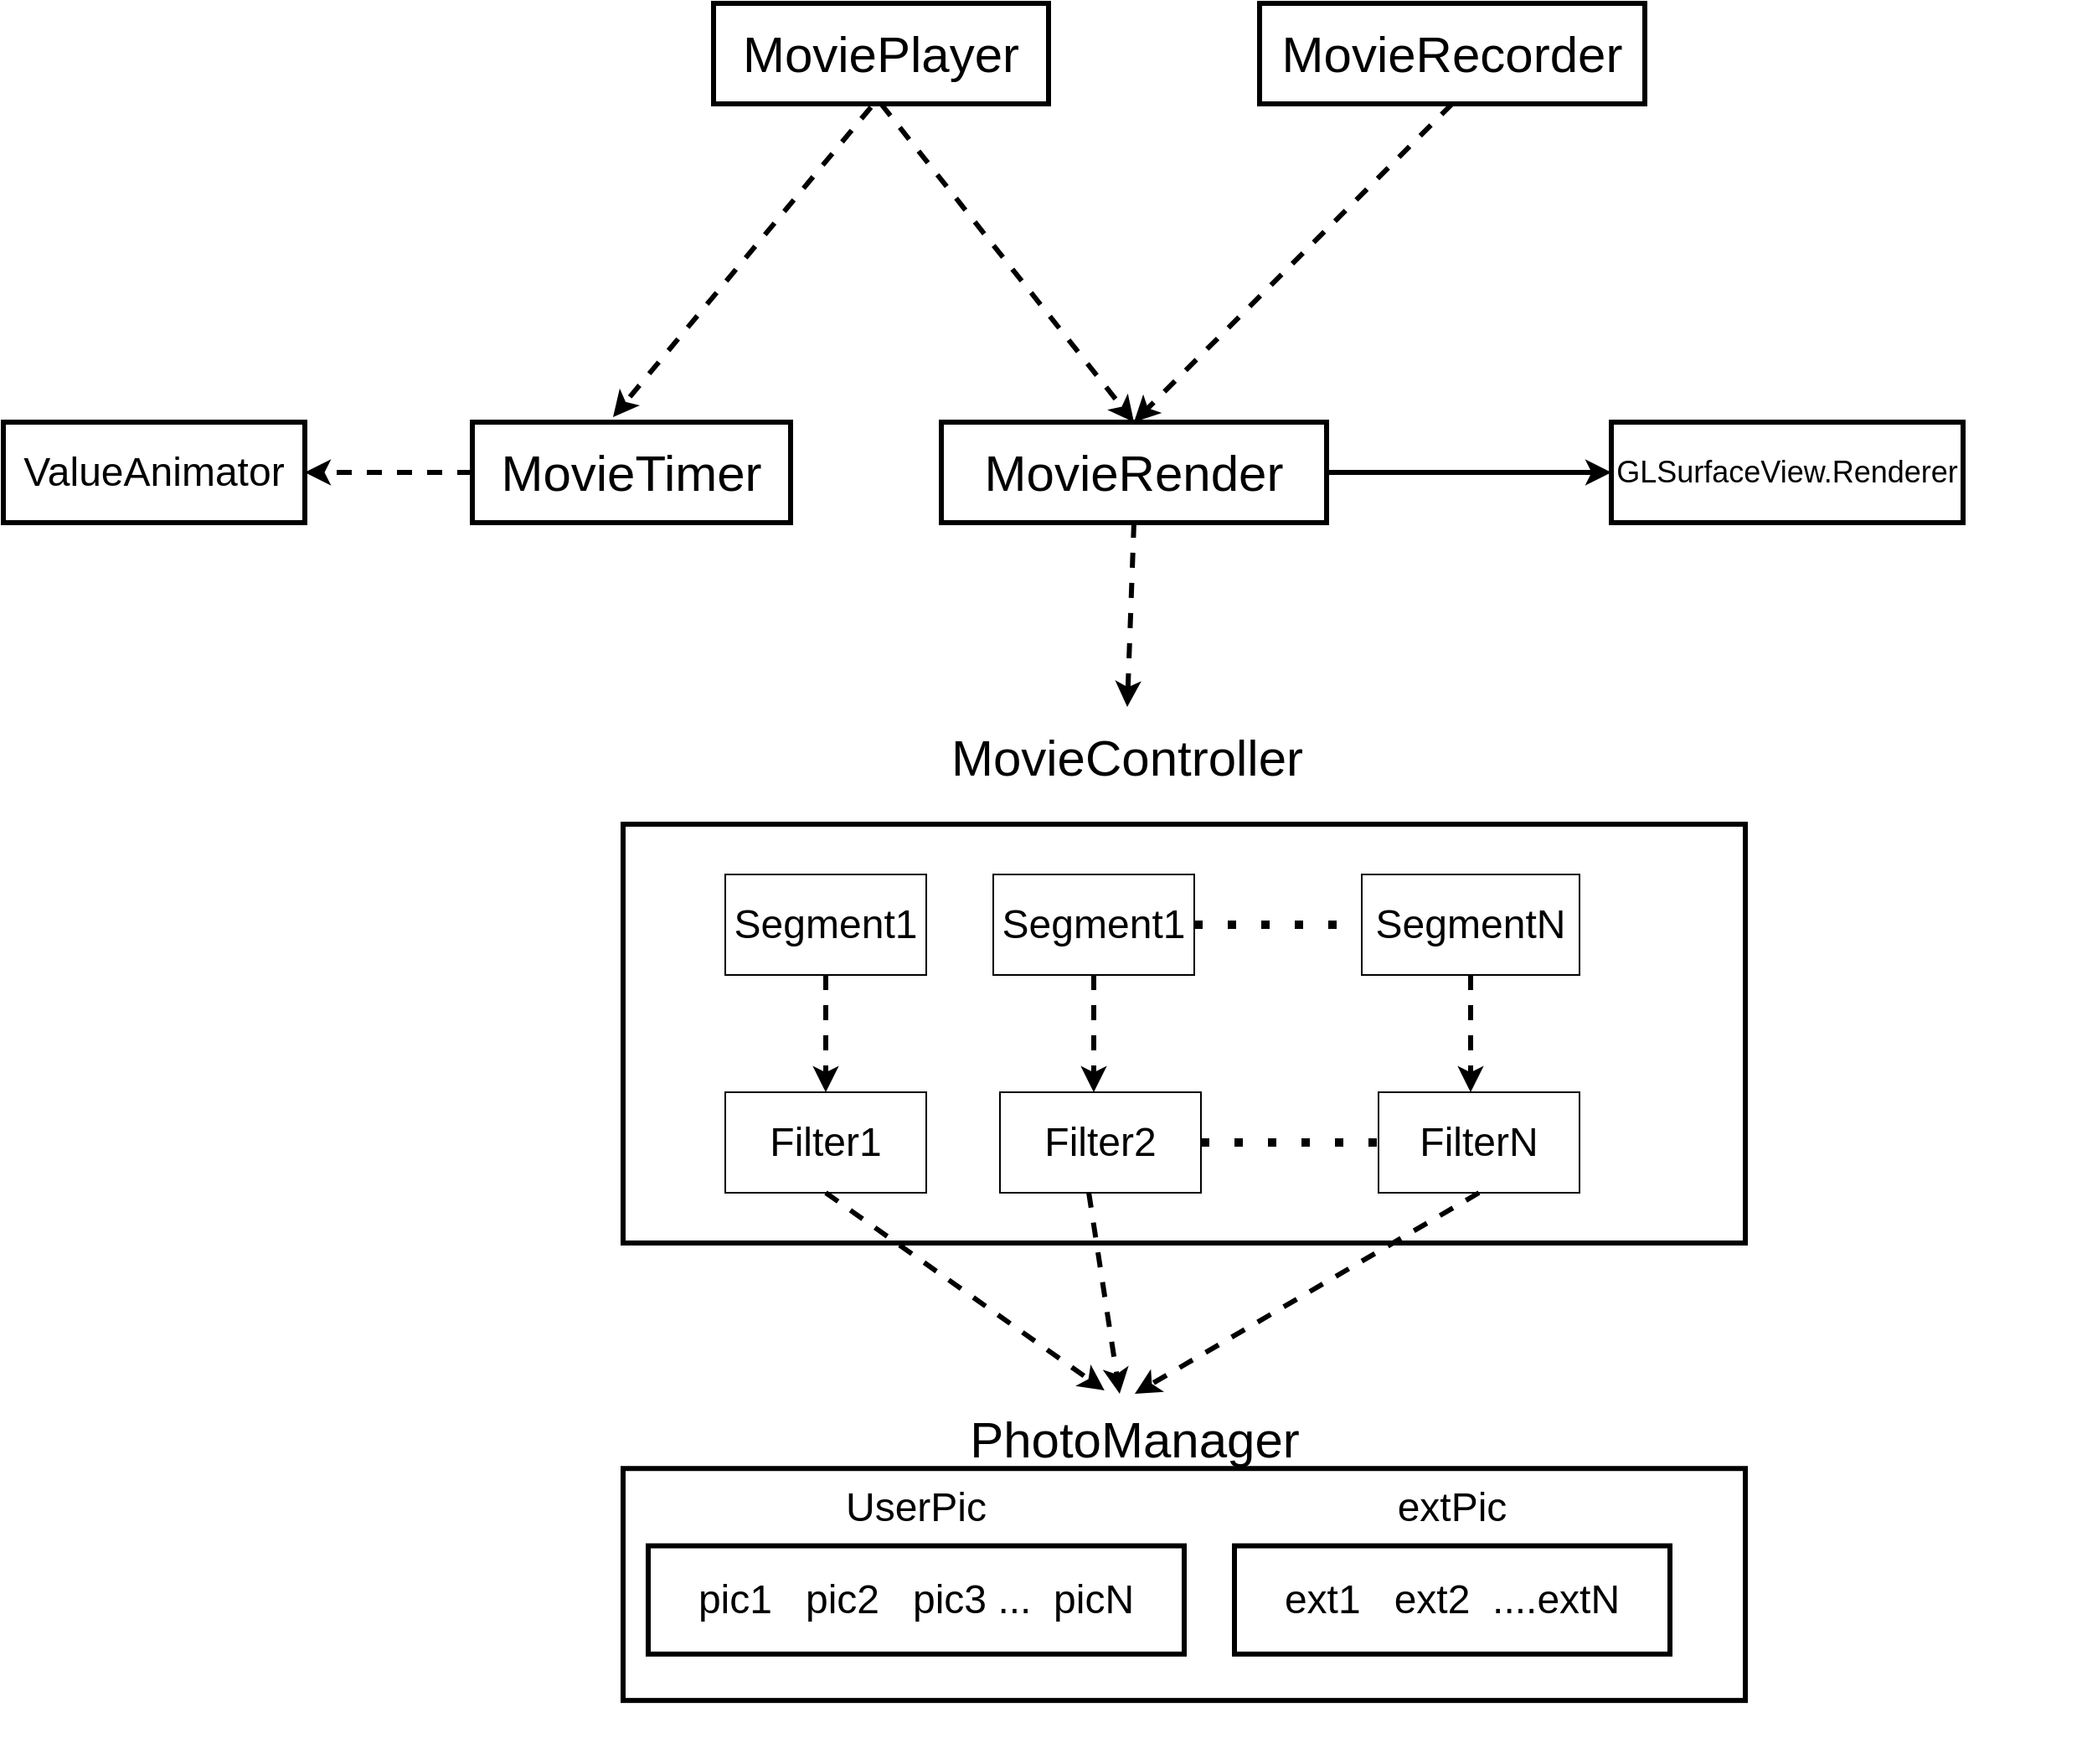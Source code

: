 <mxfile version="14.9.4" type="github">
  <diagram id="AVngD0tcw0efGsFr7O5R" name="Page-1">
    <mxGraphModel dx="2249" dy="702" grid="1" gridSize="10" guides="1" tooltips="1" connect="1" arrows="1" fold="1" page="1" pageScale="1" pageWidth="827" pageHeight="1169" math="0" shadow="0">
      <root>
        <mxCell id="0" />
        <mxCell id="1" parent="0" />
        <mxCell id="FLVjzXz2_E-ynMVPb_XI-14" value="" style="group" vertex="1" connectable="0" parent="1">
          <mxGeometry x="280" y="950" width="670" height="240" as="geometry" />
        </mxCell>
        <mxCell id="FLVjzXz2_E-ynMVPb_XI-11" value="" style="group" vertex="1" connectable="0" parent="FLVjzXz2_E-ynMVPb_XI-14">
          <mxGeometry y="64.615" width="670" height="175.385" as="geometry" />
        </mxCell>
        <mxCell id="Na_N96Jh_YFap5u9xBzC-9" value="" style="rounded=0;whiteSpace=wrap;html=1;strokeWidth=3;" parent="FLVjzXz2_E-ynMVPb_XI-11" vertex="1">
          <mxGeometry width="670" height="138.462" as="geometry" />
        </mxCell>
        <mxCell id="FLVjzXz2_E-ynMVPb_XI-6" value="" style="group" vertex="1" connectable="0" parent="FLVjzXz2_E-ynMVPb_XI-11">
          <mxGeometry x="15" y="9.231" width="640" height="166.154" as="geometry" />
        </mxCell>
        <mxCell id="Na_N96Jh_YFap5u9xBzC-3" value="&lt;font style=&quot;font-size: 24px&quot;&gt;pic1&amp;nbsp; &amp;nbsp;pic2&amp;nbsp; &amp;nbsp;pic3 ...&amp;nbsp; picN&lt;/font&gt;" style="rounded=0;whiteSpace=wrap;html=1;strokeWidth=3;" parent="FLVjzXz2_E-ynMVPb_XI-6" vertex="1">
          <mxGeometry y="36.923" width="320" height="64.615" as="geometry" />
        </mxCell>
        <mxCell id="Na_N96Jh_YFap5u9xBzC-4" value="&lt;span style=&quot;font-size: 24px&quot;&gt;UserPic&lt;/span&gt;" style="text;html=1;strokeColor=none;fillColor=none;align=center;verticalAlign=middle;whiteSpace=wrap;rounded=0;" parent="FLVjzXz2_E-ynMVPb_XI-6" vertex="1">
          <mxGeometry x="105" width="110" height="27.692" as="geometry" />
        </mxCell>
        <mxCell id="FLVjzXz2_E-ynMVPb_XI-8" value="" style="group" vertex="1" connectable="0" parent="FLVjzXz2_E-ynMVPb_XI-6">
          <mxGeometry x="350" y="4.615" width="260" height="96.923" as="geometry" />
        </mxCell>
        <mxCell id="FLVjzXz2_E-ynMVPb_XI-9" value="&lt;font style=&quot;font-size: 24px&quot;&gt;ext1&amp;nbsp; &amp;nbsp;ext2&amp;nbsp; ....extN&lt;/font&gt;" style="rounded=0;whiteSpace=wrap;html=1;strokeWidth=3;" vertex="1" parent="FLVjzXz2_E-ynMVPb_XI-8">
          <mxGeometry y="32.308" width="260" height="64.615" as="geometry" />
        </mxCell>
        <mxCell id="FLVjzXz2_E-ynMVPb_XI-10" value="&lt;span style=&quot;font-size: 24px&quot;&gt;extPic&lt;/span&gt;" style="text;html=1;strokeColor=none;fillColor=none;align=center;verticalAlign=middle;whiteSpace=wrap;rounded=0;" vertex="1" parent="FLVjzXz2_E-ynMVPb_XI-8">
          <mxGeometry x="70" width="120" height="18.462" as="geometry" />
        </mxCell>
        <mxCell id="FLVjzXz2_E-ynMVPb_XI-13" value="PhotoManager" style="text;html=1;strokeColor=none;fillColor=none;align=center;verticalAlign=middle;whiteSpace=wrap;rounded=0;fontSize=30;" vertex="1" parent="FLVjzXz2_E-ynMVPb_XI-14">
          <mxGeometry x="180" y="20" width="251" height="53.85" as="geometry" />
        </mxCell>
        <mxCell id="FLVjzXz2_E-ynMVPb_XI-121" value="" style="group" vertex="1" connectable="0" parent="1">
          <mxGeometry x="280" y="560" width="870" height="320" as="geometry" />
        </mxCell>
        <mxCell id="FLVjzXz2_E-ynMVPb_XI-96" value="" style="group" vertex="1" connectable="0" parent="FLVjzXz2_E-ynMVPb_XI-121">
          <mxGeometry width="870" height="320" as="geometry" />
        </mxCell>
        <mxCell id="FLVjzXz2_E-ynMVPb_XI-77" value="" style="group;container=1;" vertex="1" connectable="0" parent="FLVjzXz2_E-ynMVPb_XI-96">
          <mxGeometry y="70" width="790" height="250" as="geometry" />
        </mxCell>
        <mxCell id="FLVjzXz2_E-ynMVPb_XI-47" value="" style="rounded=0;whiteSpace=wrap;html=1;strokeWidth=3;" vertex="1" parent="FLVjzXz2_E-ynMVPb_XI-77">
          <mxGeometry width="670" height="250" as="geometry" />
        </mxCell>
        <mxCell id="FLVjzXz2_E-ynMVPb_XI-63" value="" style="group" vertex="1" connectable="0" parent="FLVjzXz2_E-ynMVPb_XI-77">
          <mxGeometry x="61" y="30" width="510" height="190" as="geometry" />
        </mxCell>
        <mxCell id="FLVjzXz2_E-ynMVPb_XI-64" value="" style="group" vertex="1" connectable="0" parent="FLVjzXz2_E-ynMVPb_XI-63">
          <mxGeometry width="510" height="190" as="geometry" />
        </mxCell>
        <mxCell id="FLVjzXz2_E-ynMVPb_XI-65" value="" style="group" vertex="1" connectable="0" parent="FLVjzXz2_E-ynMVPb_XI-64">
          <mxGeometry width="510" height="60" as="geometry" />
        </mxCell>
        <mxCell id="FLVjzXz2_E-ynMVPb_XI-66" value="&lt;font style=&quot;font-size: 24px&quot;&gt;Segment1&lt;/font&gt;" style="rounded=0;whiteSpace=wrap;html=1;" vertex="1" parent="FLVjzXz2_E-ynMVPb_XI-65">
          <mxGeometry width="120" height="60" as="geometry" />
        </mxCell>
        <mxCell id="FLVjzXz2_E-ynMVPb_XI-67" value="&lt;font style=&quot;font-size: 24px&quot;&gt;Segment1&lt;/font&gt;" style="rounded=0;whiteSpace=wrap;html=1;" vertex="1" parent="FLVjzXz2_E-ynMVPb_XI-65">
          <mxGeometry x="160" width="120" height="60" as="geometry" />
        </mxCell>
        <mxCell id="FLVjzXz2_E-ynMVPb_XI-68" value="&lt;font style=&quot;font-size: 24px&quot;&gt;SegmentN&lt;/font&gt;" style="rounded=0;whiteSpace=wrap;html=1;" vertex="1" parent="FLVjzXz2_E-ynMVPb_XI-65">
          <mxGeometry x="380" width="130" height="60" as="geometry" />
        </mxCell>
        <mxCell id="FLVjzXz2_E-ynMVPb_XI-69" value="" style="endArrow=none;dashed=1;html=1;dashPattern=1 3;strokeWidth=5;entryX=0;entryY=0.5;entryDx=0;entryDy=0;exitX=1;exitY=0.5;exitDx=0;exitDy=0;" edge="1" parent="FLVjzXz2_E-ynMVPb_XI-65" source="FLVjzXz2_E-ynMVPb_XI-67" target="FLVjzXz2_E-ynMVPb_XI-68">
          <mxGeometry width="50" height="50" relative="1" as="geometry">
            <mxPoint x="320" y="280" as="sourcePoint" />
            <mxPoint x="370" y="230" as="targetPoint" />
          </mxGeometry>
        </mxCell>
        <mxCell id="FLVjzXz2_E-ynMVPb_XI-71" value="" style="endArrow=classic;html=1;strokeWidth=3;entryX=0.5;entryY=1;entryDx=0;entryDy=0;exitX=0.5;exitY=1;exitDx=0;exitDy=0;dashed=1;" edge="1" parent="FLVjzXz2_E-ynMVPb_XI-65" source="FLVjzXz2_E-ynMVPb_XI-67">
          <mxGeometry width="50" height="50" relative="1" as="geometry">
            <mxPoint x="310" y="220" as="sourcePoint" />
            <mxPoint x="220" y="130" as="targetPoint" />
          </mxGeometry>
        </mxCell>
        <mxCell id="FLVjzXz2_E-ynMVPb_XI-76" value="" style="endArrow=classic;html=1;strokeWidth=3;entryX=0.5;entryY=1;entryDx=0;entryDy=0;exitX=0.5;exitY=1;exitDx=0;exitDy=0;dashed=1;" edge="1" parent="FLVjzXz2_E-ynMVPb_XI-65" source="FLVjzXz2_E-ynMVPb_XI-68">
          <mxGeometry width="50" height="50" relative="1" as="geometry">
            <mxPoint x="320" y="180" as="sourcePoint" />
            <mxPoint x="445" y="130" as="targetPoint" />
          </mxGeometry>
        </mxCell>
        <mxCell id="FLVjzXz2_E-ynMVPb_XI-72" value="&lt;font style=&quot;font-size: 24px&quot;&gt;Filter2&lt;/font&gt;" style="rounded=0;whiteSpace=wrap;html=1;" vertex="1" parent="FLVjzXz2_E-ynMVPb_XI-64">
          <mxGeometry x="164" y="130" width="120" height="60" as="geometry" />
        </mxCell>
        <mxCell id="FLVjzXz2_E-ynMVPb_XI-73" value="" style="endArrow=none;dashed=1;html=1;dashPattern=1 3;strokeWidth=5;entryX=0;entryY=0.5;entryDx=0;entryDy=0;exitX=1;exitY=0.5;exitDx=0;exitDy=0;" edge="1" parent="FLVjzXz2_E-ynMVPb_XI-64" source="FLVjzXz2_E-ynMVPb_XI-72" target="FLVjzXz2_E-ynMVPb_XI-74">
          <mxGeometry width="50" height="50" relative="1" as="geometry">
            <mxPoint x="130" y="-130" as="sourcePoint" />
            <mxPoint x="180" y="-180" as="targetPoint" />
          </mxGeometry>
        </mxCell>
        <mxCell id="FLVjzXz2_E-ynMVPb_XI-74" value="&lt;font style=&quot;font-size: 24px&quot;&gt;FilterN&lt;/font&gt;" style="rounded=0;whiteSpace=wrap;html=1;" vertex="1" parent="FLVjzXz2_E-ynMVPb_XI-64">
          <mxGeometry x="390" y="130" width="120" height="60" as="geometry" />
        </mxCell>
        <mxCell id="FLVjzXz2_E-ynMVPb_XI-75" value="&lt;font style=&quot;font-size: 24px&quot;&gt;Filter1&lt;/font&gt;" style="rounded=0;whiteSpace=wrap;html=1;" vertex="1" parent="FLVjzXz2_E-ynMVPb_XI-64">
          <mxGeometry y="130" width="120" height="60" as="geometry" />
        </mxCell>
        <mxCell id="FLVjzXz2_E-ynMVPb_XI-70" value="" style="endArrow=classic;html=1;strokeWidth=3;exitX=0.5;exitY=1;exitDx=0;exitDy=0;entryX=0.5;entryY=0;entryDx=0;entryDy=0;startArrow=none;dashed=1;" edge="1" parent="FLVjzXz2_E-ynMVPb_XI-64" source="FLVjzXz2_E-ynMVPb_XI-66" target="FLVjzXz2_E-ynMVPb_XI-75">
          <mxGeometry width="50" height="50" relative="1" as="geometry">
            <mxPoint x="70" y="60" as="sourcePoint" />
            <mxPoint x="20" y="110" as="targetPoint" />
          </mxGeometry>
        </mxCell>
        <mxCell id="FLVjzXz2_E-ynMVPb_XI-78" value="&lt;span style=&quot;font-size: 30px&quot;&gt;MovieController&lt;/span&gt;" style="text;html=1;strokeColor=none;fillColor=none;align=center;verticalAlign=middle;whiteSpace=wrap;rounded=0;" vertex="1" parent="FLVjzXz2_E-ynMVPb_XI-96">
          <mxGeometry x="171" width="260" height="60" as="geometry" />
        </mxCell>
        <mxCell id="FLVjzXz2_E-ynMVPb_XI-98" value="" style="endArrow=classic;html=1;dashed=1;strokeWidth=3;exitX=0.5;exitY=1;exitDx=0;exitDy=0;entryX=0.428;entryY=-0.037;entryDx=0;entryDy=0;entryPerimeter=0;" edge="1" parent="FLVjzXz2_E-ynMVPb_XI-121" source="FLVjzXz2_E-ynMVPb_XI-75" target="FLVjzXz2_E-ynMVPb_XI-13">
          <mxGeometry width="50" height="50" relative="1" as="geometry">
            <mxPoint x="300" y="450" as="sourcePoint" />
            <mxPoint x="350" y="400" as="targetPoint" />
          </mxGeometry>
        </mxCell>
        <mxCell id="FLVjzXz2_E-ynMVPb_XI-99" value="" style="endArrow=classic;html=1;dashed=1;strokeWidth=3;exitX=0.442;exitY=1;exitDx=0;exitDy=0;exitPerimeter=0;entryX=0.464;entryY=0;entryDx=0;entryDy=0;entryPerimeter=0;" edge="1" parent="FLVjzXz2_E-ynMVPb_XI-121" source="FLVjzXz2_E-ynMVPb_XI-72" target="FLVjzXz2_E-ynMVPb_XI-13">
          <mxGeometry width="50" height="50" relative="1" as="geometry">
            <mxPoint x="300" y="450" as="sourcePoint" />
            <mxPoint x="350" y="400" as="targetPoint" />
          </mxGeometry>
        </mxCell>
        <mxCell id="FLVjzXz2_E-ynMVPb_XI-100" value="" style="endArrow=classic;html=1;dashed=1;strokeWidth=3;exitX=0.5;exitY=1;exitDx=0;exitDy=0;entryX=0.5;entryY=0;entryDx=0;entryDy=0;" edge="1" parent="FLVjzXz2_E-ynMVPb_XI-121" source="FLVjzXz2_E-ynMVPb_XI-74" target="FLVjzXz2_E-ynMVPb_XI-13">
          <mxGeometry width="50" height="50" relative="1" as="geometry">
            <mxPoint x="300" y="450" as="sourcePoint" />
            <mxPoint x="350" y="400" as="targetPoint" />
          </mxGeometry>
        </mxCell>
        <mxCell id="FLVjzXz2_E-ynMVPb_XI-185" value="" style="group" vertex="1" connectable="0" parent="1">
          <mxGeometry x="-90" y="140" width="1170" height="310" as="geometry" />
        </mxCell>
        <mxCell id="FLVjzXz2_E-ynMVPb_XI-147" value="&lt;font style=&quot;font-size: 30px&quot;&gt;MoviePlayer&lt;/font&gt;" style="rounded=0;whiteSpace=wrap;html=1;strokeWidth=3;" vertex="1" parent="FLVjzXz2_E-ynMVPb_XI-185">
          <mxGeometry x="424" width="200" height="60" as="geometry" />
        </mxCell>
        <mxCell id="FLVjzXz2_E-ynMVPb_XI-148" value="&lt;font style=&quot;font-size: 30px&quot;&gt;MovieRecorder&lt;/font&gt;" style="rounded=0;whiteSpace=wrap;html=1;strokeWidth=3;" vertex="1" parent="FLVjzXz2_E-ynMVPb_XI-185">
          <mxGeometry x="750" width="230" height="60" as="geometry" />
        </mxCell>
        <mxCell id="FLVjzXz2_E-ynMVPb_XI-164" value="" style="group" vertex="1" connectable="0" parent="FLVjzXz2_E-ynMVPb_XI-185">
          <mxGeometry y="250" width="1170" height="60" as="geometry" />
        </mxCell>
        <mxCell id="FLVjzXz2_E-ynMVPb_XI-149" value="&lt;font style=&quot;font-size: 30px&quot;&gt;MovieTimer&lt;/font&gt;" style="rounded=0;whiteSpace=wrap;html=1;strokeWidth=3;" vertex="1" parent="FLVjzXz2_E-ynMVPb_XI-164">
          <mxGeometry x="280" width="190" height="60" as="geometry" />
        </mxCell>
        <mxCell id="FLVjzXz2_E-ynMVPb_XI-155" value="" style="group" vertex="1" connectable="0" parent="FLVjzXz2_E-ynMVPb_XI-164">
          <mxGeometry x="560" width="610" height="60" as="geometry" />
        </mxCell>
        <mxCell id="FLVjzXz2_E-ynMVPb_XI-150" value="&lt;font style=&quot;font-size: 30px&quot;&gt;MovieRender&lt;/font&gt;" style="rounded=0;whiteSpace=wrap;html=1;strokeWidth=3;" vertex="1" parent="FLVjzXz2_E-ynMVPb_XI-155">
          <mxGeometry width="230" height="60" as="geometry" />
        </mxCell>
        <mxCell id="FLVjzXz2_E-ynMVPb_XI-151" value="&lt;font style=&quot;font-size: 18px&quot;&gt;GLSurfaceView.Renderer&lt;/font&gt;" style="rounded=0;whiteSpace=wrap;html=1;strokeWidth=3;" vertex="1" parent="FLVjzXz2_E-ynMVPb_XI-155">
          <mxGeometry x="400" width="210" height="60" as="geometry" />
        </mxCell>
        <mxCell id="FLVjzXz2_E-ynMVPb_XI-154" value="" style="endArrow=classic;html=1;strokeWidth=3;entryX=0;entryY=0.5;entryDx=0;entryDy=0;exitX=1;exitY=0.5;exitDx=0;exitDy=0;" edge="1" parent="FLVjzXz2_E-ynMVPb_XI-155" source="FLVjzXz2_E-ynMVPb_XI-150" target="FLVjzXz2_E-ynMVPb_XI-151">
          <mxGeometry width="50" height="50" relative="1" as="geometry">
            <mxPoint x="70" y="-30" as="sourcePoint" />
            <mxPoint x="120" y="-80" as="targetPoint" />
          </mxGeometry>
        </mxCell>
        <mxCell id="FLVjzXz2_E-ynMVPb_XI-163" value="&lt;font style=&quot;font-size: 24px&quot;&gt;ValueAnimator&lt;/font&gt;" style="rounded=0;whiteSpace=wrap;html=1;strokeWidth=3;" vertex="1" parent="FLVjzXz2_E-ynMVPb_XI-164">
          <mxGeometry width="180" height="60" as="geometry" />
        </mxCell>
        <mxCell id="FLVjzXz2_E-ynMVPb_XI-162" value="" style="endArrow=classic;html=1;dashed=1;strokeWidth=3;exitX=0;exitY=0.5;exitDx=0;exitDy=0;entryX=1;entryY=0.5;entryDx=0;entryDy=0;" edge="1" parent="FLVjzXz2_E-ynMVPb_XI-164" source="FLVjzXz2_E-ynMVPb_XI-149" target="FLVjzXz2_E-ynMVPb_XI-163">
          <mxGeometry width="50" height="50" relative="1" as="geometry">
            <mxPoint x="520" y="170" as="sourcePoint" />
            <mxPoint x="110" y="100" as="targetPoint" />
            <Array as="points">
              <mxPoint x="180" y="30" />
            </Array>
          </mxGeometry>
        </mxCell>
        <mxCell id="FLVjzXz2_E-ynMVPb_XI-156" value="" style="endArrow=classic;html=1;strokeWidth=3;exitX=0.47;exitY=1.033;exitDx=0;exitDy=0;exitPerimeter=0;entryX=0.442;entryY=-0.05;entryDx=0;entryDy=0;entryPerimeter=0;dashed=1;" edge="1" parent="FLVjzXz2_E-ynMVPb_XI-185" source="FLVjzXz2_E-ynMVPb_XI-147" target="FLVjzXz2_E-ynMVPb_XI-149">
          <mxGeometry width="50" height="50" relative="1" as="geometry">
            <mxPoint x="520" y="490" as="sourcePoint" />
            <mxPoint x="570" y="440" as="targetPoint" />
          </mxGeometry>
        </mxCell>
        <mxCell id="FLVjzXz2_E-ynMVPb_XI-157" value="" style="endArrow=classic;html=1;dashed=1;strokeWidth=3;exitX=0.5;exitY=1;exitDx=0;exitDy=0;entryX=0.5;entryY=0;entryDx=0;entryDy=0;" edge="1" parent="FLVjzXz2_E-ynMVPb_XI-185" source="FLVjzXz2_E-ynMVPb_XI-147" target="FLVjzXz2_E-ynMVPb_XI-150">
          <mxGeometry width="50" height="50" relative="1" as="geometry">
            <mxPoint x="520" y="490" as="sourcePoint" />
            <mxPoint x="570" y="440" as="targetPoint" />
          </mxGeometry>
        </mxCell>
        <mxCell id="FLVjzXz2_E-ynMVPb_XI-158" value="" style="endArrow=classic;html=1;dashed=1;strokeWidth=3;exitX=0.5;exitY=1;exitDx=0;exitDy=0;entryX=0.5;entryY=0;entryDx=0;entryDy=0;" edge="1" parent="FLVjzXz2_E-ynMVPb_XI-185" source="FLVjzXz2_E-ynMVPb_XI-148" target="FLVjzXz2_E-ynMVPb_XI-150">
          <mxGeometry width="50" height="50" relative="1" as="geometry">
            <mxPoint x="520" y="490" as="sourcePoint" />
            <mxPoint x="570" y="440" as="targetPoint" />
          </mxGeometry>
        </mxCell>
        <mxCell id="FLVjzXz2_E-ynMVPb_XI-186" value="" style="endArrow=classic;html=1;dashed=1;strokeWidth=3;exitX=0.5;exitY=1;exitDx=0;exitDy=0;entryX=0.5;entryY=0;entryDx=0;entryDy=0;" edge="1" parent="1" source="FLVjzXz2_E-ynMVPb_XI-150" target="FLVjzXz2_E-ynMVPb_XI-78">
          <mxGeometry width="50" height="50" relative="1" as="geometry">
            <mxPoint x="520" y="440" as="sourcePoint" />
            <mxPoint x="570" y="390" as="targetPoint" />
          </mxGeometry>
        </mxCell>
      </root>
    </mxGraphModel>
  </diagram>
</mxfile>

